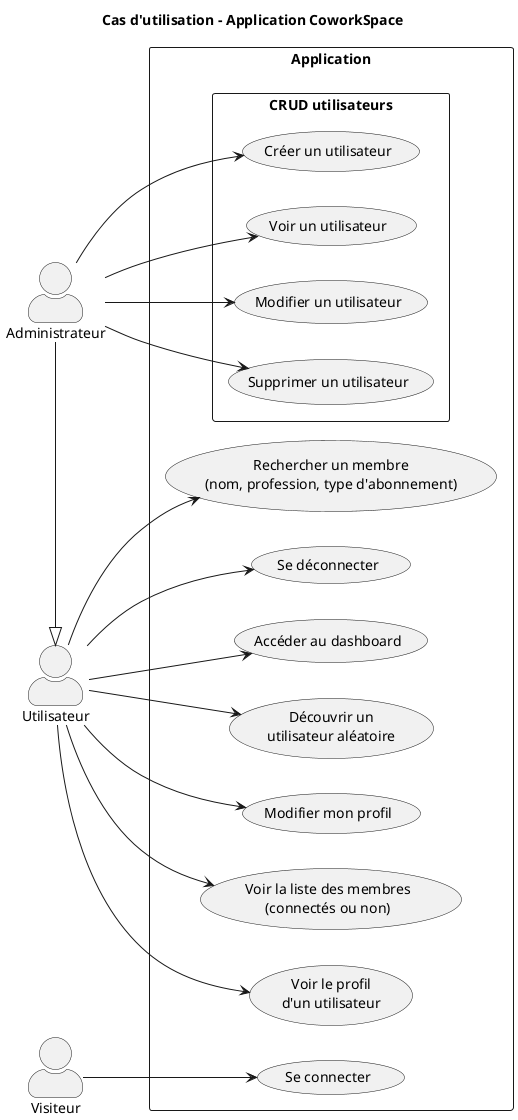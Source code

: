@startuml CoworkSpace

left to right direction
skinparam actorStyle awesome
skinparam packageStyle rectangle
title Cas d'utilisation – Application CoworkSpace

actor "Visiteur" as Visitor
actor "Utilisateur" as User
actor "Administrateur" as Admin
Admin -|> User

rectangle "Application" {

  ' --- Utilisateur non connecté
  usecase "Se connecter" as UC_Login

  ' --- Utilisateur connecté
  usecase "Accéder au dashboard" as UC_Dashboard
  usecase "Découvrir un\nutilisateur aléatoire" as UC_Discover
  usecase "Modifier mon profil" as UC_EditProfile
  usecase "Voir la liste des membres\n(connectés ou non)" as UC_ListMembers
  usecase "Voir le profil\nd'un utilisateur" as UC_ViewProfile
  usecase "Rechercher un membre\n(nom, profession, type d'abonnement)" as UC_Search
  usecase "Se déconnecter" as UC_Logout

  ' --- Administrateur
  package "CRUD utilisateurs" {
    usecase "Créer un utilisateur" as UC_CreateUser
    usecase "Voir un utilisateur" as UC_AdminView
    usecase "Modifier un utilisateur" as UC_UpdateUser
    usecase "Supprimer un utilisateur" as UC_DeleteUser
  }
}

' --- Associations
Visitor --> UC_Login

User --> UC_Dashboard
User --> UC_Discover
User --> UC_EditProfile
User --> UC_ListMembers
User --> UC_ViewProfile
User --> UC_Search
User --> UC_Logout

Admin --> UC_CreateUser
Admin --> UC_AdminView
Admin --> UC_UpdateUser
Admin --> UC_DeleteUser
@enduml
